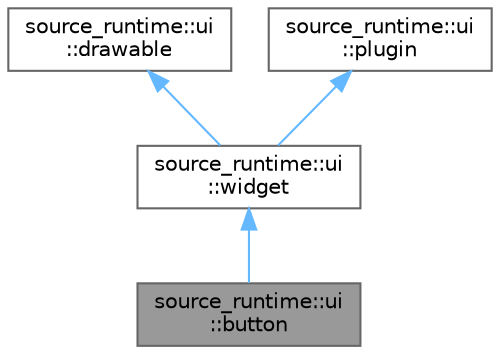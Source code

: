 digraph "source_runtime::ui::button"
{
 // LATEX_PDF_SIZE
  bgcolor="transparent";
  edge [fontname=Helvetica,fontsize=10,labelfontname=Helvetica,labelfontsize=10];
  node [fontname=Helvetica,fontsize=10,shape=box,height=0.2,width=0.4];
  Node1 [id="Node000001",label="source_runtime::ui\l::button",height=0.2,width=0.4,color="gray40", fillcolor="grey60", style="filled", fontcolor="black",tooltip=" "];
  Node2 -> Node1 [id="edge1_Node000001_Node000002",dir="back",color="steelblue1",style="solid",tooltip=" "];
  Node2 [id="Node000002",label="source_runtime::ui\l::widget",height=0.2,width=0.4,color="gray40", fillcolor="white", style="filled",URL="$classsource__runtime_1_1ui_1_1widget.html",tooltip=" "];
  Node3 -> Node2 [id="edge2_Node000002_Node000003",dir="back",color="steelblue1",style="solid",tooltip=" "];
  Node3 [id="Node000003",label="source_runtime::ui\l::drawable",height=0.2,width=0.4,color="gray40", fillcolor="white", style="filled",URL="$classsource__runtime_1_1ui_1_1drawable.html",tooltip=" "];
  Node4 -> Node2 [id="edge3_Node000002_Node000004",dir="back",color="steelblue1",style="solid",tooltip=" "];
  Node4 [id="Node000004",label="source_runtime::ui\l::plugin",height=0.2,width=0.4,color="gray40", fillcolor="white", style="filled",URL="$classsource__runtime_1_1ui_1_1plugin.html",tooltip=" "];
}
